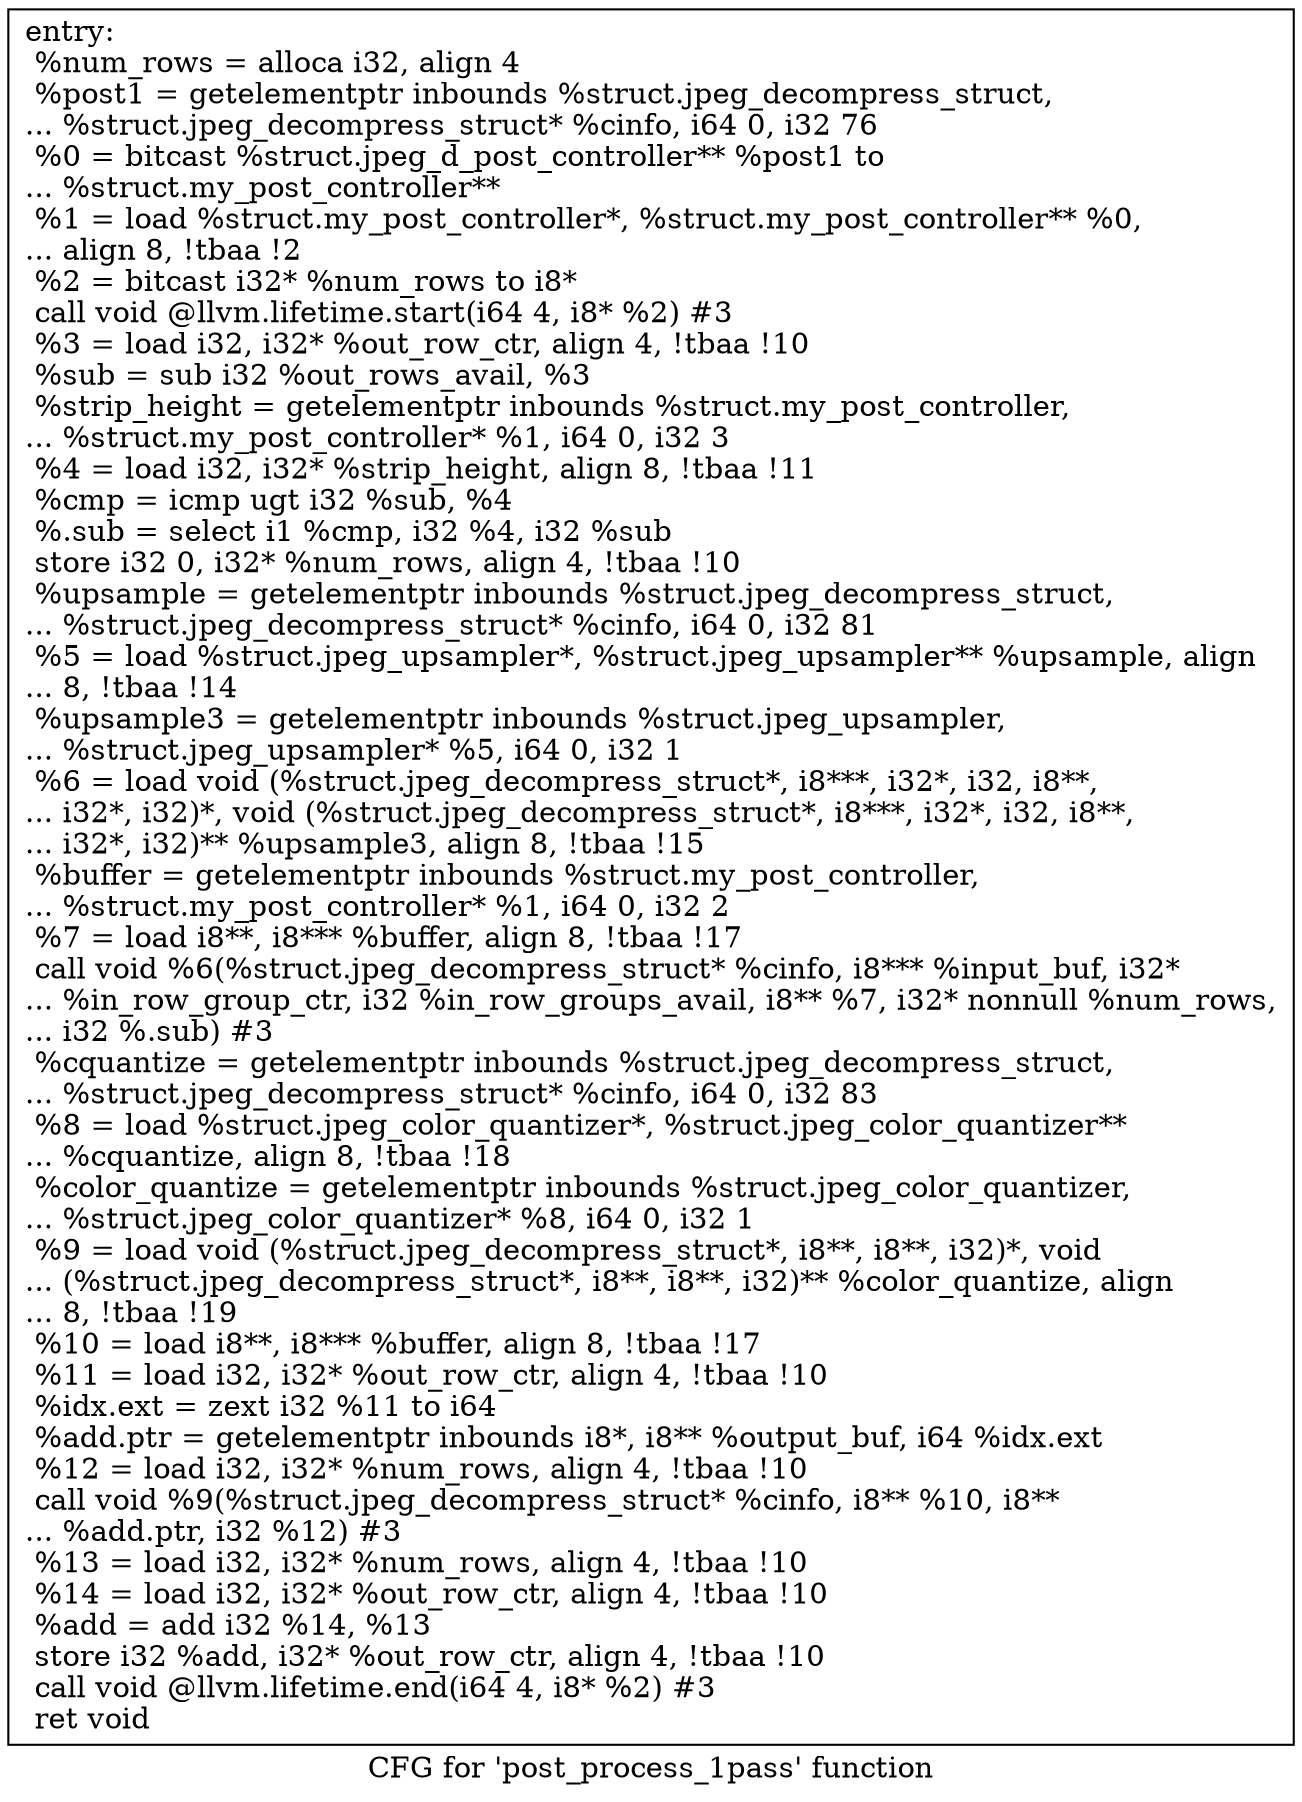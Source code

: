 digraph "CFG for 'post_process_1pass' function" {
	label="CFG for 'post_process_1pass' function";

	Node0x4dceed0 [shape=record,label="{entry:\l  %num_rows = alloca i32, align 4\l  %post1 = getelementptr inbounds %struct.jpeg_decompress_struct,\l... %struct.jpeg_decompress_struct* %cinfo, i64 0, i32 76\l  %0 = bitcast %struct.jpeg_d_post_controller** %post1 to\l... %struct.my_post_controller**\l  %1 = load %struct.my_post_controller*, %struct.my_post_controller** %0,\l... align 8, !tbaa !2\l  %2 = bitcast i32* %num_rows to i8*\l  call void @llvm.lifetime.start(i64 4, i8* %2) #3\l  %3 = load i32, i32* %out_row_ctr, align 4, !tbaa !10\l  %sub = sub i32 %out_rows_avail, %3\l  %strip_height = getelementptr inbounds %struct.my_post_controller,\l... %struct.my_post_controller* %1, i64 0, i32 3\l  %4 = load i32, i32* %strip_height, align 8, !tbaa !11\l  %cmp = icmp ugt i32 %sub, %4\l  %.sub = select i1 %cmp, i32 %4, i32 %sub\l  store i32 0, i32* %num_rows, align 4, !tbaa !10\l  %upsample = getelementptr inbounds %struct.jpeg_decompress_struct,\l... %struct.jpeg_decompress_struct* %cinfo, i64 0, i32 81\l  %5 = load %struct.jpeg_upsampler*, %struct.jpeg_upsampler** %upsample, align\l... 8, !tbaa !14\l  %upsample3 = getelementptr inbounds %struct.jpeg_upsampler,\l... %struct.jpeg_upsampler* %5, i64 0, i32 1\l  %6 = load void (%struct.jpeg_decompress_struct*, i8***, i32*, i32, i8**,\l... i32*, i32)*, void (%struct.jpeg_decompress_struct*, i8***, i32*, i32, i8**,\l... i32*, i32)** %upsample3, align 8, !tbaa !15\l  %buffer = getelementptr inbounds %struct.my_post_controller,\l... %struct.my_post_controller* %1, i64 0, i32 2\l  %7 = load i8**, i8*** %buffer, align 8, !tbaa !17\l  call void %6(%struct.jpeg_decompress_struct* %cinfo, i8*** %input_buf, i32*\l... %in_row_group_ctr, i32 %in_row_groups_avail, i8** %7, i32* nonnull %num_rows,\l... i32 %.sub) #3\l  %cquantize = getelementptr inbounds %struct.jpeg_decompress_struct,\l... %struct.jpeg_decompress_struct* %cinfo, i64 0, i32 83\l  %8 = load %struct.jpeg_color_quantizer*, %struct.jpeg_color_quantizer**\l... %cquantize, align 8, !tbaa !18\l  %color_quantize = getelementptr inbounds %struct.jpeg_color_quantizer,\l... %struct.jpeg_color_quantizer* %8, i64 0, i32 1\l  %9 = load void (%struct.jpeg_decompress_struct*, i8**, i8**, i32)*, void\l... (%struct.jpeg_decompress_struct*, i8**, i8**, i32)** %color_quantize, align\l... 8, !tbaa !19\l  %10 = load i8**, i8*** %buffer, align 8, !tbaa !17\l  %11 = load i32, i32* %out_row_ctr, align 4, !tbaa !10\l  %idx.ext = zext i32 %11 to i64\l  %add.ptr = getelementptr inbounds i8*, i8** %output_buf, i64 %idx.ext\l  %12 = load i32, i32* %num_rows, align 4, !tbaa !10\l  call void %9(%struct.jpeg_decompress_struct* %cinfo, i8** %10, i8**\l... %add.ptr, i32 %12) #3\l  %13 = load i32, i32* %num_rows, align 4, !tbaa !10\l  %14 = load i32, i32* %out_row_ctr, align 4, !tbaa !10\l  %add = add i32 %14, %13\l  store i32 %add, i32* %out_row_ctr, align 4, !tbaa !10\l  call void @llvm.lifetime.end(i64 4, i8* %2) #3\l  ret void\l}"];
}
